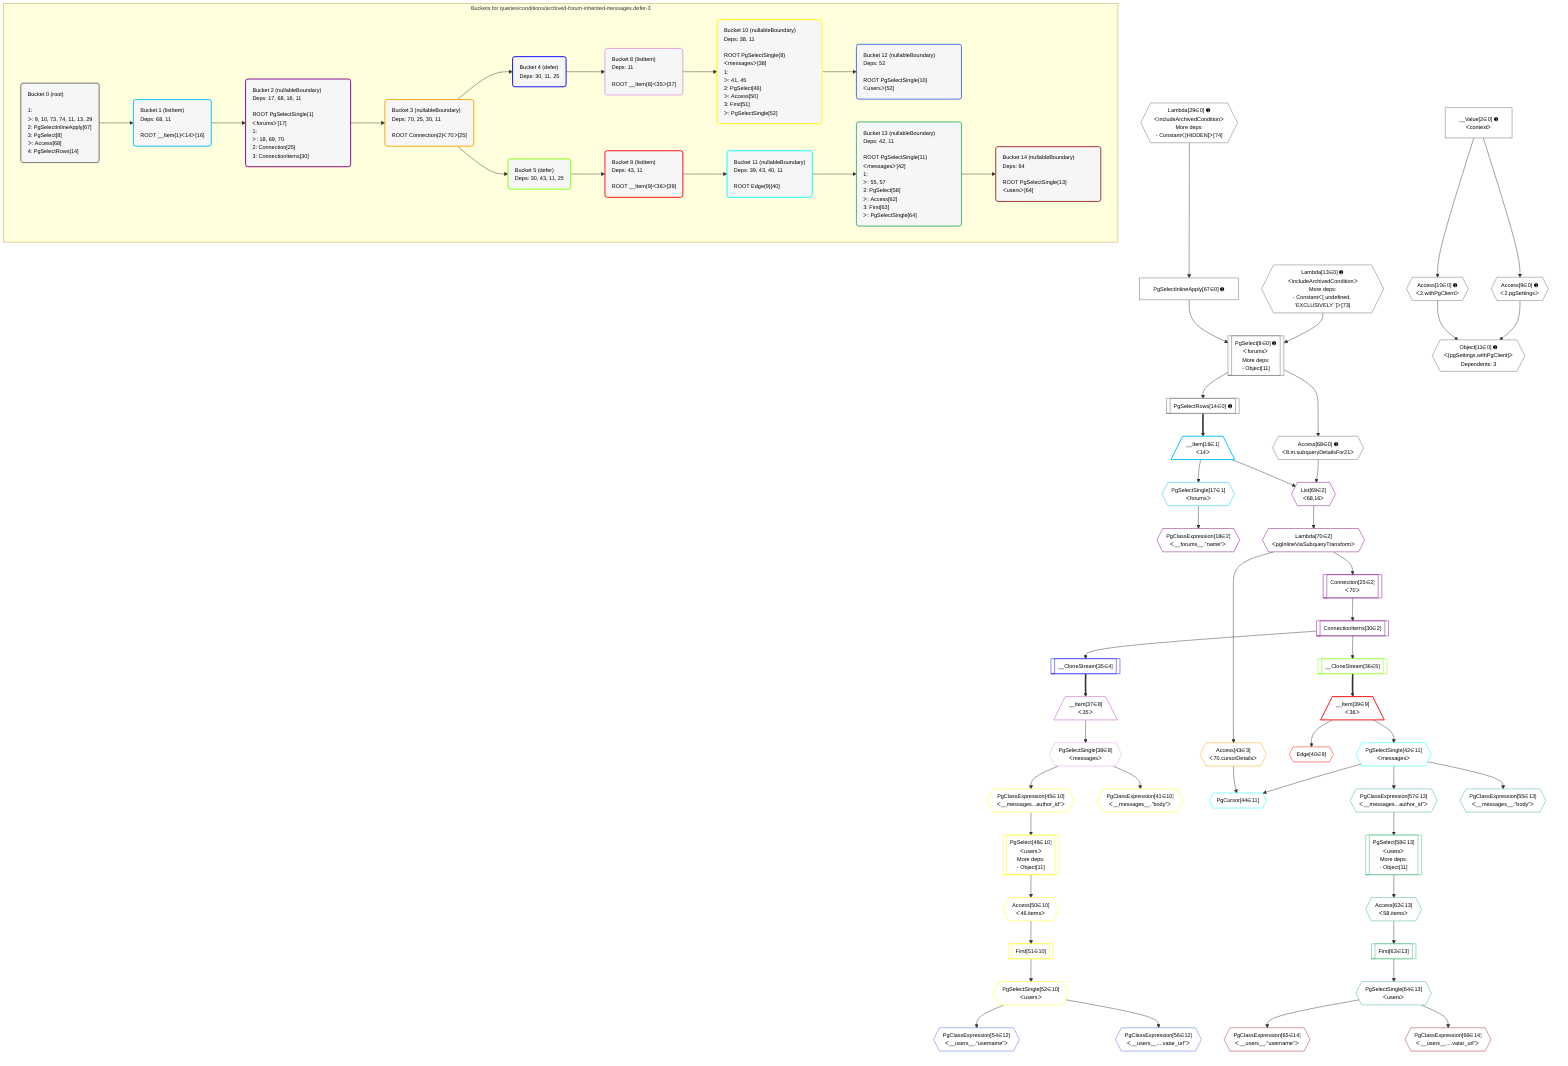 %%{init: {'themeVariables': { 'fontSize': '12px'}}}%%
graph TD
    classDef path fill:#eee,stroke:#000,color:#000
    classDef plan fill:#fff,stroke-width:1px,color:#000
    classDef itemplan fill:#fff,stroke-width:2px,color:#000
    classDef unbatchedplan fill:#dff,stroke-width:1px,color:#000
    classDef sideeffectplan fill:#fcc,stroke-width:2px,color:#000
    classDef bucket fill:#f6f6f6,color:#000,stroke-width:2px,text-align:left

    subgraph "Buckets for queries/conditions/archived-forum-inherited-messages.defer-3"
    Bucket0("Bucket 0 (root)<br /><br />1: <br />ᐳ: 9, 10, 73, 74, 11, 13, 29<br />2: PgSelectInlineApply[67]<br />3: PgSelect[8]<br />ᐳ: Access[68]<br />4: PgSelectRows[14]"):::bucket
    Bucket1("Bucket 1 (listItem)<br />Deps: 68, 11<br /><br />ROOT __Item{1}ᐸ14ᐳ[16]"):::bucket
    Bucket2("Bucket 2 (nullableBoundary)<br />Deps: 17, 68, 16, 11<br /><br />ROOT PgSelectSingle{1}ᐸforumsᐳ[17]<br />1: <br />ᐳ: 18, 69, 70<br />2: Connection[25]<br />3: ConnectionItems[30]"):::bucket
    Bucket3("Bucket 3 (nullableBoundary)<br />Deps: 70, 25, 30, 11<br /><br />ROOT Connection{2}ᐸ70ᐳ[25]"):::bucket
    Bucket4("Bucket 4 (defer)<br />Deps: 30, 11, 25"):::bucket
    Bucket5("Bucket 5 (defer)<br />Deps: 30, 43, 11, 25"):::bucket
    Bucket8("Bucket 8 (listItem)<br />Deps: 11<br /><br />ROOT __Item{8}ᐸ35ᐳ[37]"):::bucket
    Bucket9("Bucket 9 (listItem)<br />Deps: 43, 11<br /><br />ROOT __Item{9}ᐸ36ᐳ[39]"):::bucket
    Bucket10("Bucket 10 (nullableBoundary)<br />Deps: 38, 11<br /><br />ROOT PgSelectSingle{8}ᐸmessagesᐳ[38]<br />1: <br />ᐳ: 41, 45<br />2: PgSelect[46]<br />ᐳ: Access[50]<br />3: First[51]<br />ᐳ: PgSelectSingle[52]"):::bucket
    Bucket11("Bucket 11 (nullableBoundary)<br />Deps: 39, 43, 40, 11<br /><br />ROOT Edge{9}[40]"):::bucket
    Bucket12("Bucket 12 (nullableBoundary)<br />Deps: 52<br /><br />ROOT PgSelectSingle{10}ᐸusersᐳ[52]"):::bucket
    Bucket13("Bucket 13 (nullableBoundary)<br />Deps: 42, 11<br /><br />ROOT PgSelectSingle{11}ᐸmessagesᐳ[42]<br />1: <br />ᐳ: 55, 57<br />2: PgSelect[58]<br />ᐳ: Access[62]<br />3: First[63]<br />ᐳ: PgSelectSingle[64]"):::bucket
    Bucket14("Bucket 14 (nullableBoundary)<br />Deps: 64<br /><br />ROOT PgSelectSingle{13}ᐸusersᐳ[64]"):::bucket
    end
    Bucket0 --> Bucket1
    Bucket1 --> Bucket2
    Bucket2 --> Bucket3
    Bucket3 --> Bucket4 & Bucket5
    Bucket4 --> Bucket8
    Bucket5 --> Bucket9
    Bucket8 --> Bucket10
    Bucket9 --> Bucket11
    Bucket10 --> Bucket12
    Bucket11 --> Bucket13
    Bucket13 --> Bucket14

    %% plan dependencies
    PgSelect8[["PgSelect[8∈0] ➊<br />ᐸforumsᐳ<br />More deps:<br />- Object[11]"]]:::plan
    Lambda13{{"Lambda[13∈0] ➊<br />ᐸincludeArchivedConditionᐳ<br />More deps:<br />- Constantᐸ[ undefined, 'EXCLUSIVELY' ]ᐳ[73]"}}:::plan
    PgSelectInlineApply67["PgSelectInlineApply[67∈0] ➊"]:::plan
    Lambda13 & PgSelectInlineApply67 --> PgSelect8
    Object11{{"Object[11∈0] ➊<br />ᐸ{pgSettings,withPgClient}ᐳ<br />Dependents: 3"}}:::plan
    Access9{{"Access[9∈0] ➊<br />ᐸ2.pgSettingsᐳ"}}:::plan
    Access10{{"Access[10∈0] ➊<br />ᐸ2.withPgClientᐳ"}}:::plan
    Access9 & Access10 --> Object11
    __Value2["__Value[2∈0] ➊<br />ᐸcontextᐳ"]:::plan
    __Value2 --> Access9
    __Value2 --> Access10
    PgSelectRows14[["PgSelectRows[14∈0] ➊"]]:::plan
    PgSelect8 --> PgSelectRows14
    Lambda29{{"Lambda[29∈0] ➊<br />ᐸincludeArchivedConditionᐳ<br />More deps:<br />- Constantᐸ[HIDDEN]ᐳ[74]"}}:::plan
    Lambda29 --> PgSelectInlineApply67
    Access68{{"Access[68∈0] ➊<br />ᐸ8.m.subqueryDetailsFor21ᐳ"}}:::plan
    PgSelect8 --> Access68
    __Item16[/"__Item[16∈1]<br />ᐸ14ᐳ"\]:::itemplan
    PgSelectRows14 ==> __Item16
    PgSelectSingle17{{"PgSelectSingle[17∈1]<br />ᐸforumsᐳ"}}:::plan
    __Item16 --> PgSelectSingle17
    List69{{"List[69∈2]<br />ᐸ68,16ᐳ"}}:::plan
    Access68 & __Item16 --> List69
    PgClassExpression18{{"PgClassExpression[18∈2]<br />ᐸ__forums__.”name”ᐳ"}}:::plan
    PgSelectSingle17 --> PgClassExpression18
    Connection25[["Connection[25∈2]<br />ᐸ70ᐳ"]]:::plan
    Lambda70{{"Lambda[70∈2]<br />ᐸpgInlineViaSubqueryTransformᐳ"}}:::plan
    Lambda70 --> Connection25
    ConnectionItems30[["ConnectionItems[30∈2]"]]:::plan
    Connection25 --> ConnectionItems30
    List69 --> Lambda70
    Access43{{"Access[43∈3]<br />ᐸ70.cursorDetailsᐳ"}}:::plan
    Lambda70 --> Access43
    __CloneStream35[["__CloneStream[35∈4]"]]:::plan
    ConnectionItems30 --> __CloneStream35
    __CloneStream36[["__CloneStream[36∈5]"]]:::plan
    ConnectionItems30 --> __CloneStream36
    __Item37[/"__Item[37∈8]<br />ᐸ35ᐳ"\]:::itemplan
    __CloneStream35 ==> __Item37
    PgSelectSingle38{{"PgSelectSingle[38∈8]<br />ᐸmessagesᐳ"}}:::plan
    __Item37 --> PgSelectSingle38
    __Item39[/"__Item[39∈9]<br />ᐸ36ᐳ"\]:::itemplan
    __CloneStream36 ==> __Item39
    Edge40{{"Edge[40∈9]"}}:::plan
    __Item39 --> Edge40
    PgSelect46[["PgSelect[46∈10]<br />ᐸusersᐳ<br />More deps:<br />- Object[11]"]]:::plan
    PgClassExpression45{{"PgClassExpression[45∈10]<br />ᐸ__messages...author_id”ᐳ"}}:::plan
    PgClassExpression45 --> PgSelect46
    PgClassExpression41{{"PgClassExpression[41∈10]<br />ᐸ__messages__.”body”ᐳ"}}:::plan
    PgSelectSingle38 --> PgClassExpression41
    PgSelectSingle38 --> PgClassExpression45
    Access50{{"Access[50∈10]<br />ᐸ46.itemsᐳ"}}:::plan
    PgSelect46 --> Access50
    First51[["First[51∈10]"]]:::plan
    Access50 --> First51
    PgSelectSingle52{{"PgSelectSingle[52∈10]<br />ᐸusersᐳ"}}:::plan
    First51 --> PgSelectSingle52
    PgCursor44{{"PgCursor[44∈11]"}}:::plan
    PgSelectSingle42{{"PgSelectSingle[42∈11]<br />ᐸmessagesᐳ"}}:::plan
    PgSelectSingle42 & Access43 --> PgCursor44
    __Item39 --> PgSelectSingle42
    PgClassExpression54{{"PgClassExpression[54∈12]<br />ᐸ__users__.”username”ᐳ"}}:::plan
    PgSelectSingle52 --> PgClassExpression54
    PgClassExpression56{{"PgClassExpression[56∈12]<br />ᐸ__users__....vatar_url”ᐳ"}}:::plan
    PgSelectSingle52 --> PgClassExpression56
    PgSelect58[["PgSelect[58∈13]<br />ᐸusersᐳ<br />More deps:<br />- Object[11]"]]:::plan
    PgClassExpression57{{"PgClassExpression[57∈13]<br />ᐸ__messages...author_id”ᐳ"}}:::plan
    PgClassExpression57 --> PgSelect58
    PgClassExpression55{{"PgClassExpression[55∈13]<br />ᐸ__messages__.”body”ᐳ"}}:::plan
    PgSelectSingle42 --> PgClassExpression55
    PgSelectSingle42 --> PgClassExpression57
    Access62{{"Access[62∈13]<br />ᐸ58.itemsᐳ"}}:::plan
    PgSelect58 --> Access62
    First63[["First[63∈13]"]]:::plan
    Access62 --> First63
    PgSelectSingle64{{"PgSelectSingle[64∈13]<br />ᐸusersᐳ"}}:::plan
    First63 --> PgSelectSingle64
    PgClassExpression65{{"PgClassExpression[65∈14]<br />ᐸ__users__.”username”ᐳ"}}:::plan
    PgSelectSingle64 --> PgClassExpression65
    PgClassExpression66{{"PgClassExpression[66∈14]<br />ᐸ__users__....vatar_url”ᐳ"}}:::plan
    PgSelectSingle64 --> PgClassExpression66

    %% define steps
    classDef bucket0 stroke:#696969
    class Bucket0,__Value2,PgSelect8,Access9,Access10,Object11,Lambda13,PgSelectRows14,Lambda29,PgSelectInlineApply67,Access68 bucket0
    classDef bucket1 stroke:#00bfff
    class Bucket1,__Item16,PgSelectSingle17 bucket1
    classDef bucket2 stroke:#7f007f
    class Bucket2,PgClassExpression18,Connection25,ConnectionItems30,List69,Lambda70 bucket2
    classDef bucket3 stroke:#ffa500
    class Bucket3,Access43 bucket3
    classDef bucket4 stroke:#0000ff
    class Bucket4,__CloneStream35 bucket4
    classDef bucket5 stroke:#7fff00
    class Bucket5,__CloneStream36 bucket5
    classDef bucket8 stroke:#dda0dd
    class Bucket8,__Item37,PgSelectSingle38 bucket8
    classDef bucket9 stroke:#ff0000
    class Bucket9,__Item39,Edge40 bucket9
    classDef bucket10 stroke:#ffff00
    class Bucket10,PgClassExpression41,PgClassExpression45,PgSelect46,Access50,First51,PgSelectSingle52 bucket10
    classDef bucket11 stroke:#00ffff
    class Bucket11,PgSelectSingle42,PgCursor44 bucket11
    classDef bucket12 stroke:#4169e1
    class Bucket12,PgClassExpression54,PgClassExpression56 bucket12
    classDef bucket13 stroke:#3cb371
    class Bucket13,PgClassExpression55,PgClassExpression57,PgSelect58,Access62,First63,PgSelectSingle64 bucket13
    classDef bucket14 stroke:#a52a2a
    class Bucket14,PgClassExpression65,PgClassExpression66 bucket14